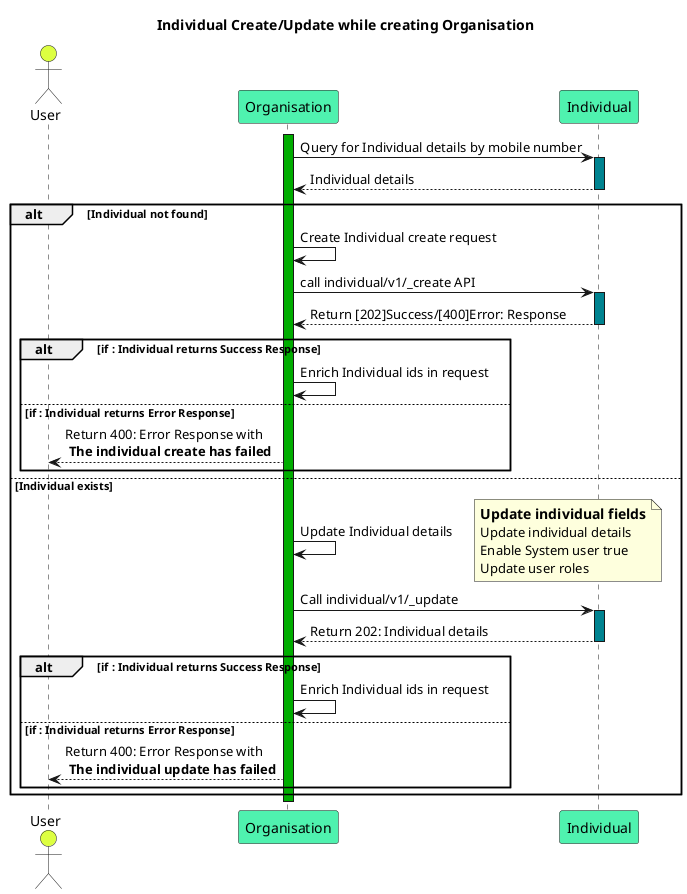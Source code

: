 
@startuml
title Individual Create/Update while creating Organisation
actor user as "User" order 0 #ddff41
participant Organisation  order 1 #4Ff2AF
participant Individual order 5 #4Ff2AF

activate Organisation #00ad00
Organisation -> Individual: Query for Individual details by mobile number
activate Individual #008390
Individual --> Organisation: Individual details
deactivate Individual
alt Individual not found
    Organisation -> Organisation: Create Individual create request
    Organisation -> Individual: call individual/v1/_create API
    activate Individual #008390
    Individual --> Organisation: Return [202]Success/[400]Error: Response
    deactivate Individual
    alt if : Individual returns Success Response
        Organisation -> Organisation: Enrich Individual ids in request
    else if : Individual returns Error Response
        user <-- Organisation: Return 400: Error Response with \n <b>The individual create has failed</b>
    end
else Individual exists
    Organisation -> Organisation: Update Individual details
    note right: ===Update individual fields \nUpdate individual details \nEnable System user true \nUpdate user roles
    Organisation -> Individual: Call individual/v1/_update
    activate Individual #008390
    Individual --> Organisation: Return 202: Individual details
    deactivate Individual
    alt if : Individual returns Success Response
        Organisation -> Organisation: Enrich Individual ids in request
    else if : Individual returns Error Response
        user <-- Organisation: Return 400: Error Response with \n <b>The individual update has failed</b>
    end
end
deactivate Organisation

@enduml
